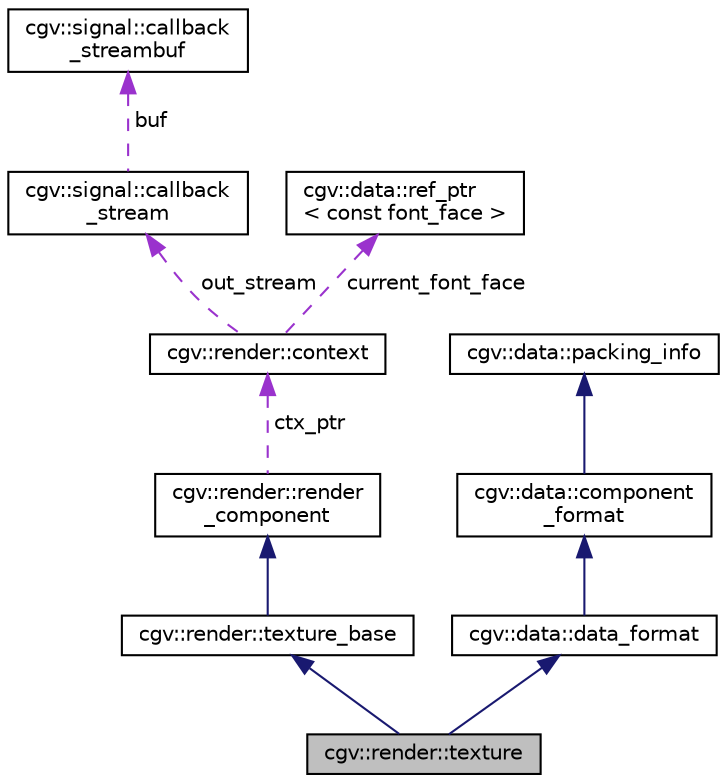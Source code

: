 digraph "cgv::render::texture"
{
  bgcolor="transparent";
  edge [fontname="Helvetica",fontsize="10",labelfontname="Helvetica",labelfontsize="10"];
  node [fontname="Helvetica",fontsize="10",shape=record];
  Node1 [label="cgv::render::texture",height=0.2,width=0.4,color="black", fillcolor="grey75", style="filled", fontcolor="black"];
  Node2 -> Node1 [dir="back",color="midnightblue",fontsize="10",style="solid",fontname="Helvetica"];
  Node2 [label="cgv::render::texture_base",height=0.2,width=0.4,color="black",URL="$a00236.html",tooltip="base interface for a texture "];
  Node3 -> Node2 [dir="back",color="midnightblue",fontsize="10",style="solid",fontname="Helvetica"];
  Node3 [label="cgv::render::render\l_component",height=0.2,width=0.4,color="black",URL="$a00229.html",tooltip="base interface for all render components "];
  Node4 -> Node3 [dir="back",color="darkorchid3",fontsize="10",style="dashed",label=" ctx_ptr" ,fontname="Helvetica"];
  Node4 [label="cgv::render::context",height=0.2,width=0.4,color="black",URL="$a00221.html"];
  Node5 -> Node4 [dir="back",color="darkorchid3",fontsize="10",style="dashed",label=" out_stream" ,fontname="Helvetica"];
  Node5 [label="cgv::signal::callback\l_stream",height=0.2,width=0.4,color="black",URL="$a00243.html",tooltip="connect to the write signal of the callback stream in order to process all text written to the stream..."];
  Node6 -> Node5 [dir="back",color="darkorchid3",fontsize="10",style="dashed",label=" buf" ,fontname="Helvetica"];
  Node6 [label="cgv::signal::callback\l_streambuf",height=0.2,width=0.4,color="black",URL="$a00244.html",tooltip="simple implementation of a streambuf that sends all written text to the write signal that is referenc..."];
  Node7 -> Node4 [dir="back",color="darkorchid3",fontsize="10",style="dashed",label=" current_font_face" ,fontname="Helvetica"];
  Node7 [label="cgv::data::ref_ptr\l\< const font_face \>",height=0.2,width=0.4,color="black",URL="$a00073.html"];
  Node8 -> Node1 [dir="back",color="midnightblue",fontsize="10",style="solid",fontname="Helvetica"];
  Node8 [label="cgv::data::data_format",height=0.2,width=0.4,color="black",URL="$a00064.html"];
  Node9 -> Node8 [dir="back",color="midnightblue",fontsize="10",style="solid",fontname="Helvetica"];
  Node9 [label="cgv::data::component\l_format",height=0.2,width=0.4,color="black",URL="$a00062.html"];
  Node10 -> Node9 [dir="back",color="midnightblue",fontsize="10",style="solid",fontname="Helvetica"];
  Node10 [label="cgv::data::packing_info",height=0.2,width=0.4,color="black",URL="$a00071.html"];
}
